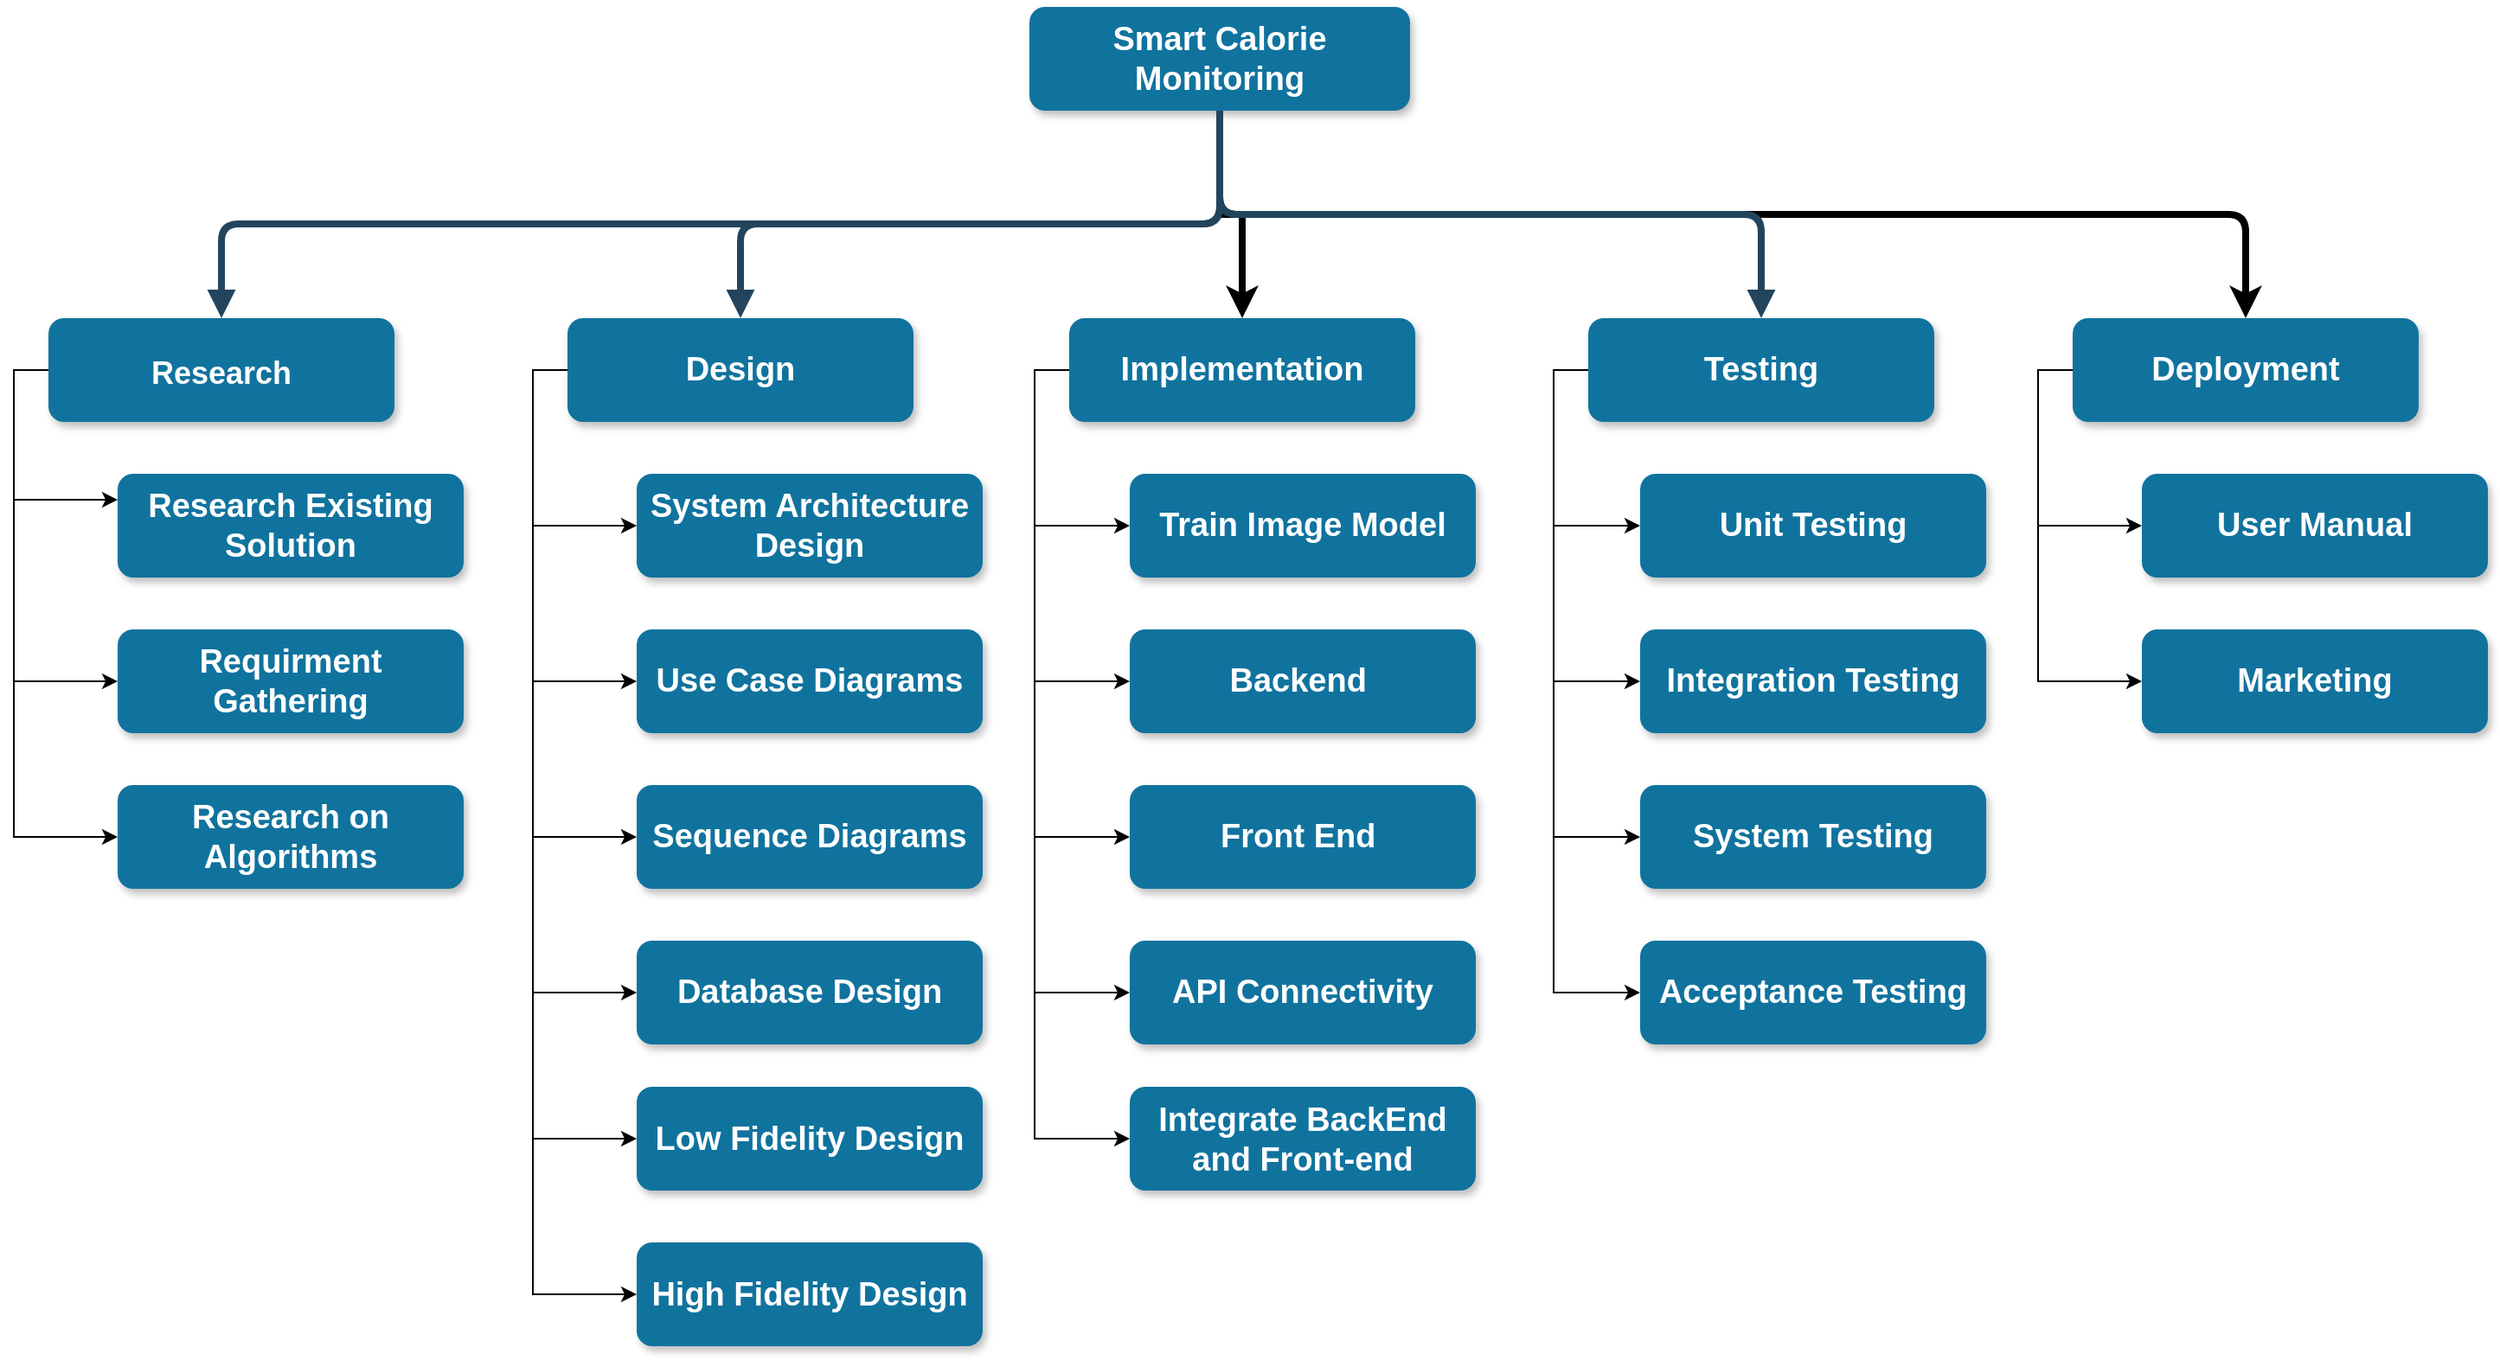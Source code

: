 <mxfile version="23.1.4" type="github">
  <diagram name="Page-1" id="97916047-d0de-89f5-080d-49f4d83e522f">
    <mxGraphModel dx="2240" dy="1060" grid="1" gridSize="10" guides="1" tooltips="1" connect="1" arrows="1" fold="1" page="1" pageScale="1.5" pageWidth="1169" pageHeight="827" background="none" math="0" shadow="0">
      <root>
        <mxCell id="0" />
        <mxCell id="1" parent="0" />
        <mxCell id="_YeQc3O419G1KaWer5tC-75" style="edgeStyle=orthogonalEdgeStyle;rounded=1;orthogonalLoop=1;jettySize=auto;html=1;entryX=0.5;entryY=0;entryDx=0;entryDy=0;exitX=0.5;exitY=1;exitDx=0;exitDy=0;strokeWidth=4;curved=0;fontSize=19;" edge="1" parent="1" source="3" target="_YeQc3O419G1KaWer5tC-55">
          <mxGeometry relative="1" as="geometry" />
        </mxCell>
        <mxCell id="_YeQc3O419G1KaWer5tC-76" style="edgeStyle=orthogonalEdgeStyle;rounded=0;orthogonalLoop=1;jettySize=auto;html=1;entryX=0.5;entryY=0;entryDx=0;entryDy=0;strokeWidth=4;fontSize=19;" edge="1" parent="1" source="3" target="18">
          <mxGeometry relative="1" as="geometry" />
        </mxCell>
        <mxCell id="3" value="Smart Calorie Monitoring" style="rounded=1;fillColor=#10739E;strokeColor=none;shadow=1;gradientColor=none;fontStyle=1;fontColor=#FFFFFF;fontSize=19;whiteSpace=wrap;" parent="1" vertex="1">
          <mxGeometry x="657" y="430" width="220" height="60" as="geometry" />
        </mxCell>
        <mxCell id="_YeQc3O419G1KaWer5tC-57" style="edgeStyle=orthogonalEdgeStyle;rounded=0;orthogonalLoop=1;jettySize=auto;html=1;entryX=0;entryY=0.25;entryDx=0;entryDy=0;exitX=0;exitY=0.5;exitDx=0;exitDy=0;fontSize=18;" edge="1" parent="1" source="8" target="9">
          <mxGeometry relative="1" as="geometry" />
        </mxCell>
        <mxCell id="_YeQc3O419G1KaWer5tC-58" style="edgeStyle=orthogonalEdgeStyle;rounded=0;orthogonalLoop=1;jettySize=auto;html=1;entryX=0;entryY=0.5;entryDx=0;entryDy=0;exitX=0;exitY=0.5;exitDx=0;exitDy=0;fontSize=18;" edge="1" parent="1" source="8" target="10">
          <mxGeometry relative="1" as="geometry" />
        </mxCell>
        <mxCell id="_YeQc3O419G1KaWer5tC-59" style="edgeStyle=orthogonalEdgeStyle;rounded=0;orthogonalLoop=1;jettySize=auto;html=1;entryX=0;entryY=0.5;entryDx=0;entryDy=0;exitX=0;exitY=0.5;exitDx=0;exitDy=0;fontSize=18;" edge="1" parent="1" source="8" target="11">
          <mxGeometry relative="1" as="geometry" />
        </mxCell>
        <mxCell id="8" value="Research" style="rounded=1;fillColor=#10739E;strokeColor=none;shadow=1;gradientColor=none;fontStyle=1;fontColor=#FFFFFF;fontSize=18;" parent="1" vertex="1">
          <mxGeometry x="90" y="610" width="200" height="60" as="geometry" />
        </mxCell>
        <mxCell id="9" value="Research Existing Solution" style="rounded=1;fillColor=#10739E;strokeColor=none;shadow=1;gradientColor=none;fontStyle=1;fontColor=#FFFFFF;fontSize=19;whiteSpace=wrap;" parent="1" vertex="1">
          <mxGeometry x="130" y="700" width="200" height="60" as="geometry" />
        </mxCell>
        <mxCell id="10" value="Requirment Gathering" style="rounded=1;fillColor=#10739E;strokeColor=none;shadow=1;gradientColor=none;fontStyle=1;fontColor=#FFFFFF;fontSize=19;whiteSpace=wrap;" parent="1" vertex="1">
          <mxGeometry x="130" y="790" width="200" height="60" as="geometry" />
        </mxCell>
        <mxCell id="11" value="Research on Algorithms" style="rounded=1;fillColor=#10739E;strokeColor=none;shadow=1;gradientColor=none;fontStyle=1;fontColor=#FFFFFF;fontSize=19;whiteSpace=wrap;" parent="1" vertex="1">
          <mxGeometry x="130" y="880" width="200" height="60" as="geometry" />
        </mxCell>
        <mxCell id="_YeQc3O419G1KaWer5tC-65" style="edgeStyle=orthogonalEdgeStyle;rounded=0;orthogonalLoop=1;jettySize=auto;html=1;entryX=0;entryY=0.5;entryDx=0;entryDy=0;exitX=0;exitY=0.5;exitDx=0;exitDy=0;fontSize=19;" edge="1" parent="1" source="13" target="14">
          <mxGeometry relative="1" as="geometry" />
        </mxCell>
        <mxCell id="_YeQc3O419G1KaWer5tC-66" style="edgeStyle=orthogonalEdgeStyle;rounded=0;orthogonalLoop=1;jettySize=auto;html=1;entryX=0;entryY=0.5;entryDx=0;entryDy=0;exitX=0;exitY=0.5;exitDx=0;exitDy=0;fontSize=19;" edge="1" parent="1" source="13" target="_YeQc3O419G1KaWer5tC-63">
          <mxGeometry relative="1" as="geometry" />
        </mxCell>
        <mxCell id="_YeQc3O419G1KaWer5tC-67" style="edgeStyle=orthogonalEdgeStyle;rounded=0;orthogonalLoop=1;jettySize=auto;html=1;entryX=0;entryY=0.5;entryDx=0;entryDy=0;exitX=0;exitY=0.5;exitDx=0;exitDy=0;fontSize=19;" edge="1" parent="1" source="13" target="_YeQc3O419G1KaWer5tC-62">
          <mxGeometry relative="1" as="geometry" />
        </mxCell>
        <mxCell id="_YeQc3O419G1KaWer5tC-68" style="edgeStyle=orthogonalEdgeStyle;rounded=0;orthogonalLoop=1;jettySize=auto;html=1;entryX=0;entryY=0.5;entryDx=0;entryDy=0;exitX=0;exitY=0.5;exitDx=0;exitDy=0;fontSize=19;" edge="1" parent="1" source="13" target="_YeQc3O419G1KaWer5tC-64">
          <mxGeometry relative="1" as="geometry" />
        </mxCell>
        <mxCell id="_YeQc3O419G1KaWer5tC-69" style="edgeStyle=orthogonalEdgeStyle;rounded=0;orthogonalLoop=1;jettySize=auto;html=1;entryX=0;entryY=0.5;entryDx=0;entryDy=0;exitX=0;exitY=0.5;exitDx=0;exitDy=0;fontSize=19;" edge="1" parent="1" source="13" target="15">
          <mxGeometry relative="1" as="geometry" />
        </mxCell>
        <mxCell id="_YeQc3O419G1KaWer5tC-70" style="edgeStyle=orthogonalEdgeStyle;rounded=0;orthogonalLoop=1;jettySize=auto;html=1;entryX=0;entryY=0.5;entryDx=0;entryDy=0;exitX=0;exitY=0.5;exitDx=0;exitDy=0;fontSize=19;" edge="1" parent="1" source="13" target="16">
          <mxGeometry relative="1" as="geometry" />
        </mxCell>
        <mxCell id="13" value="Design" style="rounded=1;fillColor=#10739E;strokeColor=none;shadow=1;gradientColor=none;fontStyle=1;fontColor=#FFFFFF;fontSize=19;whiteSpace=wrap;" parent="1" vertex="1">
          <mxGeometry x="390" y="610" width="200" height="60" as="geometry" />
        </mxCell>
        <mxCell id="14" value="System Architecture Design" style="rounded=1;fillColor=#10739E;strokeColor=none;shadow=1;gradientColor=none;fontStyle=1;fontColor=#FFFFFF;fontSize=19;whiteSpace=wrap;" parent="1" vertex="1">
          <mxGeometry x="430" y="700" width="200" height="60" as="geometry" />
        </mxCell>
        <mxCell id="15" value="Low Fidelity Design" style="rounded=1;fillColor=#10739E;strokeColor=none;shadow=1;gradientColor=none;fontStyle=1;fontColor=#FFFFFF;fontSize=19;whiteSpace=wrap;" parent="1" vertex="1">
          <mxGeometry x="430" y="1054.5" width="200" height="60" as="geometry" />
        </mxCell>
        <mxCell id="16" value="High Fidelity Design" style="rounded=1;fillColor=#10739E;strokeColor=none;shadow=1;gradientColor=none;fontStyle=1;fontColor=#FFFFFF;fontSize=19;whiteSpace=wrap;" parent="1" vertex="1">
          <mxGeometry x="430" y="1144.5" width="200" height="60" as="geometry" />
        </mxCell>
        <mxCell id="_YeQc3O419G1KaWer5tC-77" style="edgeStyle=orthogonalEdgeStyle;rounded=0;orthogonalLoop=1;jettySize=auto;html=1;entryX=0;entryY=0.5;entryDx=0;entryDy=0;exitX=0;exitY=0.5;exitDx=0;exitDy=0;fontSize=19;" edge="1" parent="1" source="18" target="19">
          <mxGeometry relative="1" as="geometry" />
        </mxCell>
        <mxCell id="_YeQc3O419G1KaWer5tC-79" style="edgeStyle=orthogonalEdgeStyle;rounded=0;orthogonalLoop=1;jettySize=auto;html=1;entryX=0;entryY=0.5;entryDx=0;entryDy=0;exitX=0;exitY=0.5;exitDx=0;exitDy=0;fontSize=19;" edge="1" parent="1" source="18" target="20">
          <mxGeometry relative="1" as="geometry" />
        </mxCell>
        <mxCell id="_YeQc3O419G1KaWer5tC-80" style="edgeStyle=orthogonalEdgeStyle;rounded=0;orthogonalLoop=1;jettySize=auto;html=1;entryX=0;entryY=0.5;entryDx=0;entryDy=0;exitX=0;exitY=0.5;exitDx=0;exitDy=0;fontSize=19;" edge="1" parent="1" source="18" target="21">
          <mxGeometry relative="1" as="geometry" />
        </mxCell>
        <mxCell id="_YeQc3O419G1KaWer5tC-82" style="edgeStyle=orthogonalEdgeStyle;rounded=0;orthogonalLoop=1;jettySize=auto;html=1;entryX=0;entryY=0.5;entryDx=0;entryDy=0;exitX=0;exitY=0.5;exitDx=0;exitDy=0;fontSize=19;" edge="1" parent="1" source="18" target="22">
          <mxGeometry relative="1" as="geometry" />
        </mxCell>
        <mxCell id="_YeQc3O419G1KaWer5tC-83" style="edgeStyle=orthogonalEdgeStyle;rounded=0;orthogonalLoop=1;jettySize=auto;html=1;entryX=0;entryY=0.5;entryDx=0;entryDy=0;exitX=0;exitY=0.5;exitDx=0;exitDy=0;fontSize=19;" edge="1" parent="1" source="18" target="_YeQc3O419G1KaWer5tC-71">
          <mxGeometry relative="1" as="geometry" />
        </mxCell>
        <mxCell id="18" value="Implementation" style="rounded=1;fillColor=#10739E;strokeColor=none;shadow=1;gradientColor=none;fontStyle=1;fontColor=#FFFFFF;fontSize=19;whiteSpace=wrap;" parent="1" vertex="1">
          <mxGeometry x="680" y="610" width="200" height="60" as="geometry" />
        </mxCell>
        <mxCell id="19" value="Train Image Model" style="rounded=1;fillColor=#10739E;strokeColor=none;shadow=1;gradientColor=none;fontStyle=1;fontColor=#FFFFFF;fontSize=19;whiteSpace=wrap;" parent="1" vertex="1">
          <mxGeometry x="715" y="700" width="200" height="60" as="geometry" />
        </mxCell>
        <mxCell id="20" value="Backend " style="rounded=1;fillColor=#10739E;strokeColor=none;shadow=1;gradientColor=none;fontStyle=1;fontColor=#FFFFFF;fontSize=19;whiteSpace=wrap;" parent="1" vertex="1">
          <mxGeometry x="715" y="790" width="200" height="60" as="geometry" />
        </mxCell>
        <mxCell id="21" value="Front End " style="rounded=1;fillColor=#10739E;strokeColor=none;shadow=1;gradientColor=none;fontStyle=1;fontColor=#FFFFFF;fontSize=19;whiteSpace=wrap;" parent="1" vertex="1">
          <mxGeometry x="715" y="880" width="200" height="60" as="geometry" />
        </mxCell>
        <mxCell id="22" value="API Connectivity" style="rounded=1;fillColor=#10739E;strokeColor=none;shadow=1;gradientColor=none;fontStyle=1;fontColor=#FFFFFF;fontSize=19;whiteSpace=wrap;" parent="1" vertex="1">
          <mxGeometry x="715" y="970" width="200" height="60" as="geometry" />
        </mxCell>
        <mxCell id="_YeQc3O419G1KaWer5tC-84" style="edgeStyle=orthogonalEdgeStyle;rounded=0;orthogonalLoop=1;jettySize=auto;html=1;entryX=0;entryY=0.5;entryDx=0;entryDy=0;exitX=0;exitY=0.5;exitDx=0;exitDy=0;fontSize=19;" edge="1" parent="1" source="23" target="24">
          <mxGeometry relative="1" as="geometry">
            <mxPoint x="970" y="650" as="sourcePoint" />
          </mxGeometry>
        </mxCell>
        <mxCell id="_YeQc3O419G1KaWer5tC-86" style="edgeStyle=orthogonalEdgeStyle;rounded=0;orthogonalLoop=1;jettySize=auto;html=1;entryX=0;entryY=0.5;entryDx=0;entryDy=0;exitX=0;exitY=0.5;exitDx=0;exitDy=0;fontSize=19;" edge="1" parent="1" source="23" target="25">
          <mxGeometry relative="1" as="geometry" />
        </mxCell>
        <mxCell id="_YeQc3O419G1KaWer5tC-87" style="edgeStyle=orthogonalEdgeStyle;rounded=0;orthogonalLoop=1;jettySize=auto;html=1;entryX=0;entryY=0.5;entryDx=0;entryDy=0;exitX=0;exitY=0.5;exitDx=0;exitDy=0;fontSize=19;" edge="1" parent="1" source="23" target="26">
          <mxGeometry relative="1" as="geometry" />
        </mxCell>
        <mxCell id="_YeQc3O419G1KaWer5tC-88" style="edgeStyle=orthogonalEdgeStyle;rounded=0;orthogonalLoop=1;jettySize=auto;html=1;entryX=0;entryY=0.5;entryDx=0;entryDy=0;exitX=0;exitY=0.5;exitDx=0;exitDy=0;fontSize=19;" edge="1" parent="1" source="23" target="27">
          <mxGeometry relative="1" as="geometry" />
        </mxCell>
        <mxCell id="23" value="Testing" style="rounded=1;fillColor=#10739E;strokeColor=none;shadow=1;gradientColor=none;fontStyle=1;fontColor=#FFFFFF;fontSize=19;whiteSpace=wrap;" parent="1" vertex="1">
          <mxGeometry x="980" y="610" width="200" height="60" as="geometry" />
        </mxCell>
        <mxCell id="24" value="Unit Testing" style="rounded=1;fillColor=#10739E;strokeColor=none;shadow=1;gradientColor=none;fontStyle=1;fontColor=#FFFFFF;fontSize=19;whiteSpace=wrap;" parent="1" vertex="1">
          <mxGeometry x="1010" y="700" width="200" height="60" as="geometry" />
        </mxCell>
        <mxCell id="25" value="Integration Testing" style="rounded=1;fillColor=#10739E;strokeColor=none;shadow=1;gradientColor=none;fontStyle=1;fontColor=#FFFFFF;fontSize=19;whiteSpace=wrap;" parent="1" vertex="1">
          <mxGeometry x="1010" y="790" width="200" height="60" as="geometry" />
        </mxCell>
        <mxCell id="26" value="System Testing" style="rounded=1;fillColor=#10739E;strokeColor=none;shadow=1;gradientColor=none;fontStyle=1;fontColor=#FFFFFF;fontSize=19;whiteSpace=wrap;" parent="1" vertex="1">
          <mxGeometry x="1010" y="880" width="200" height="60" as="geometry" />
        </mxCell>
        <mxCell id="27" value="Acceptance Testing" style="rounded=1;fillColor=#10739E;strokeColor=none;shadow=1;gradientColor=none;fontStyle=1;fontColor=#FFFFFF;fontSize=19;whiteSpace=wrap;" parent="1" vertex="1">
          <mxGeometry x="1010" y="970" width="200" height="60" as="geometry" />
        </mxCell>
        <mxCell id="34" value="" style="edgeStyle=elbowEdgeStyle;elbow=vertical;strokeWidth=4;endArrow=block;endFill=1;fontStyle=1;strokeColor=#23445D;fontSize=19;" parent="1" source="3" target="8" edge="1">
          <mxGeometry x="22" y="165.5" width="100" height="100" as="geometry">
            <mxPoint x="22" y="265.5" as="sourcePoint" />
            <mxPoint x="122" y="165.5" as="targetPoint" />
            <Array as="points">
              <mxPoint x="552" y="555.5" />
            </Array>
          </mxGeometry>
        </mxCell>
        <mxCell id="37" value="" style="edgeStyle=elbowEdgeStyle;elbow=vertical;strokeWidth=4;endArrow=block;endFill=1;fontStyle=1;strokeColor=#23445D;fontSize=19;" parent="1" source="3" target="23" edge="1">
          <mxGeometry x="22" y="165.5" width="100" height="100" as="geometry">
            <mxPoint x="22" y="265.5" as="sourcePoint" />
            <mxPoint x="122" y="165.5" as="targetPoint" />
            <Array as="points">
              <mxPoint x="920" y="550" />
            </Array>
          </mxGeometry>
        </mxCell>
        <mxCell id="54" value="" style="edgeStyle=elbowEdgeStyle;elbow=vertical;strokeWidth=4;endArrow=block;endFill=1;fontStyle=1;strokeColor=#23445D;fontSize=19;" parent="1" source="3" target="13" edge="1">
          <mxGeometry x="22" y="165.5" width="100" height="100" as="geometry">
            <mxPoint x="22" y="265.5" as="sourcePoint" />
            <mxPoint x="122" y="165.5" as="targetPoint" />
            <Array as="points">
              <mxPoint x="652" y="555.5" />
            </Array>
          </mxGeometry>
        </mxCell>
        <mxCell id="_YeQc3O419G1KaWer5tC-90" style="edgeStyle=orthogonalEdgeStyle;rounded=0;orthogonalLoop=1;jettySize=auto;html=1;entryX=0;entryY=0.5;entryDx=0;entryDy=0;exitX=0;exitY=0.5;exitDx=0;exitDy=0;fontSize=19;" edge="1" parent="1" source="_YeQc3O419G1KaWer5tC-55" target="_YeQc3O419G1KaWer5tC-72">
          <mxGeometry relative="1" as="geometry" />
        </mxCell>
        <mxCell id="_YeQc3O419G1KaWer5tC-91" style="edgeStyle=orthogonalEdgeStyle;rounded=0;orthogonalLoop=1;jettySize=auto;html=1;entryX=0;entryY=0.5;entryDx=0;entryDy=0;exitX=0;exitY=0.5;exitDx=0;exitDy=0;fontSize=19;" edge="1" parent="1" source="_YeQc3O419G1KaWer5tC-55" target="_YeQc3O419G1KaWer5tC-73">
          <mxGeometry relative="1" as="geometry" />
        </mxCell>
        <mxCell id="_YeQc3O419G1KaWer5tC-55" value="Deployment" style="rounded=1;fillColor=#10739E;strokeColor=none;shadow=1;gradientColor=none;fontStyle=1;fontColor=#FFFFFF;fontSize=19;whiteSpace=wrap;" vertex="1" parent="1">
          <mxGeometry x="1260" y="610" width="200" height="60" as="geometry" />
        </mxCell>
        <mxCell id="_YeQc3O419G1KaWer5tC-62" value="Sequence Diagrams" style="rounded=1;fillColor=#10739E;strokeColor=none;shadow=1;gradientColor=none;fontStyle=1;fontColor=#FFFFFF;fontSize=19;whiteSpace=wrap;" vertex="1" parent="1">
          <mxGeometry x="430" y="880" width="200" height="60" as="geometry" />
        </mxCell>
        <mxCell id="_YeQc3O419G1KaWer5tC-63" value="Use Case Diagrams" style="rounded=1;fillColor=#10739E;strokeColor=none;shadow=1;gradientColor=none;fontStyle=1;fontColor=#FFFFFF;fontSize=19;whiteSpace=wrap;" vertex="1" parent="1">
          <mxGeometry x="430" y="790" width="200" height="60" as="geometry" />
        </mxCell>
        <mxCell id="_YeQc3O419G1KaWer5tC-64" value="Database Design" style="rounded=1;fillColor=#10739E;strokeColor=none;shadow=1;gradientColor=none;fontStyle=1;fontColor=#FFFFFF;fontSize=19;whiteSpace=wrap;" vertex="1" parent="1">
          <mxGeometry x="430" y="970" width="200" height="60" as="geometry" />
        </mxCell>
        <mxCell id="_YeQc3O419G1KaWer5tC-71" value="Integrate BackEnd and Front-end" style="rounded=1;fillColor=#10739E;strokeColor=none;shadow=1;gradientColor=none;fontStyle=1;fontColor=#FFFFFF;fontSize=19;whiteSpace=wrap;" vertex="1" parent="1">
          <mxGeometry x="715" y="1054.5" width="200" height="60" as="geometry" />
        </mxCell>
        <mxCell id="_YeQc3O419G1KaWer5tC-72" value="User Manual" style="rounded=1;fillColor=#10739E;strokeColor=none;shadow=1;gradientColor=none;fontStyle=1;fontColor=#FFFFFF;fontSize=19;whiteSpace=wrap;" vertex="1" parent="1">
          <mxGeometry x="1300" y="700" width="200" height="60" as="geometry" />
        </mxCell>
        <mxCell id="_YeQc3O419G1KaWer5tC-73" value="Marketing" style="rounded=1;fillColor=#10739E;strokeColor=none;shadow=1;gradientColor=none;fontStyle=1;fontColor=#FFFFFF;fontSize=19;whiteSpace=wrap;" vertex="1" parent="1">
          <mxGeometry x="1300" y="790" width="200" height="60" as="geometry" />
        </mxCell>
      </root>
    </mxGraphModel>
  </diagram>
</mxfile>
